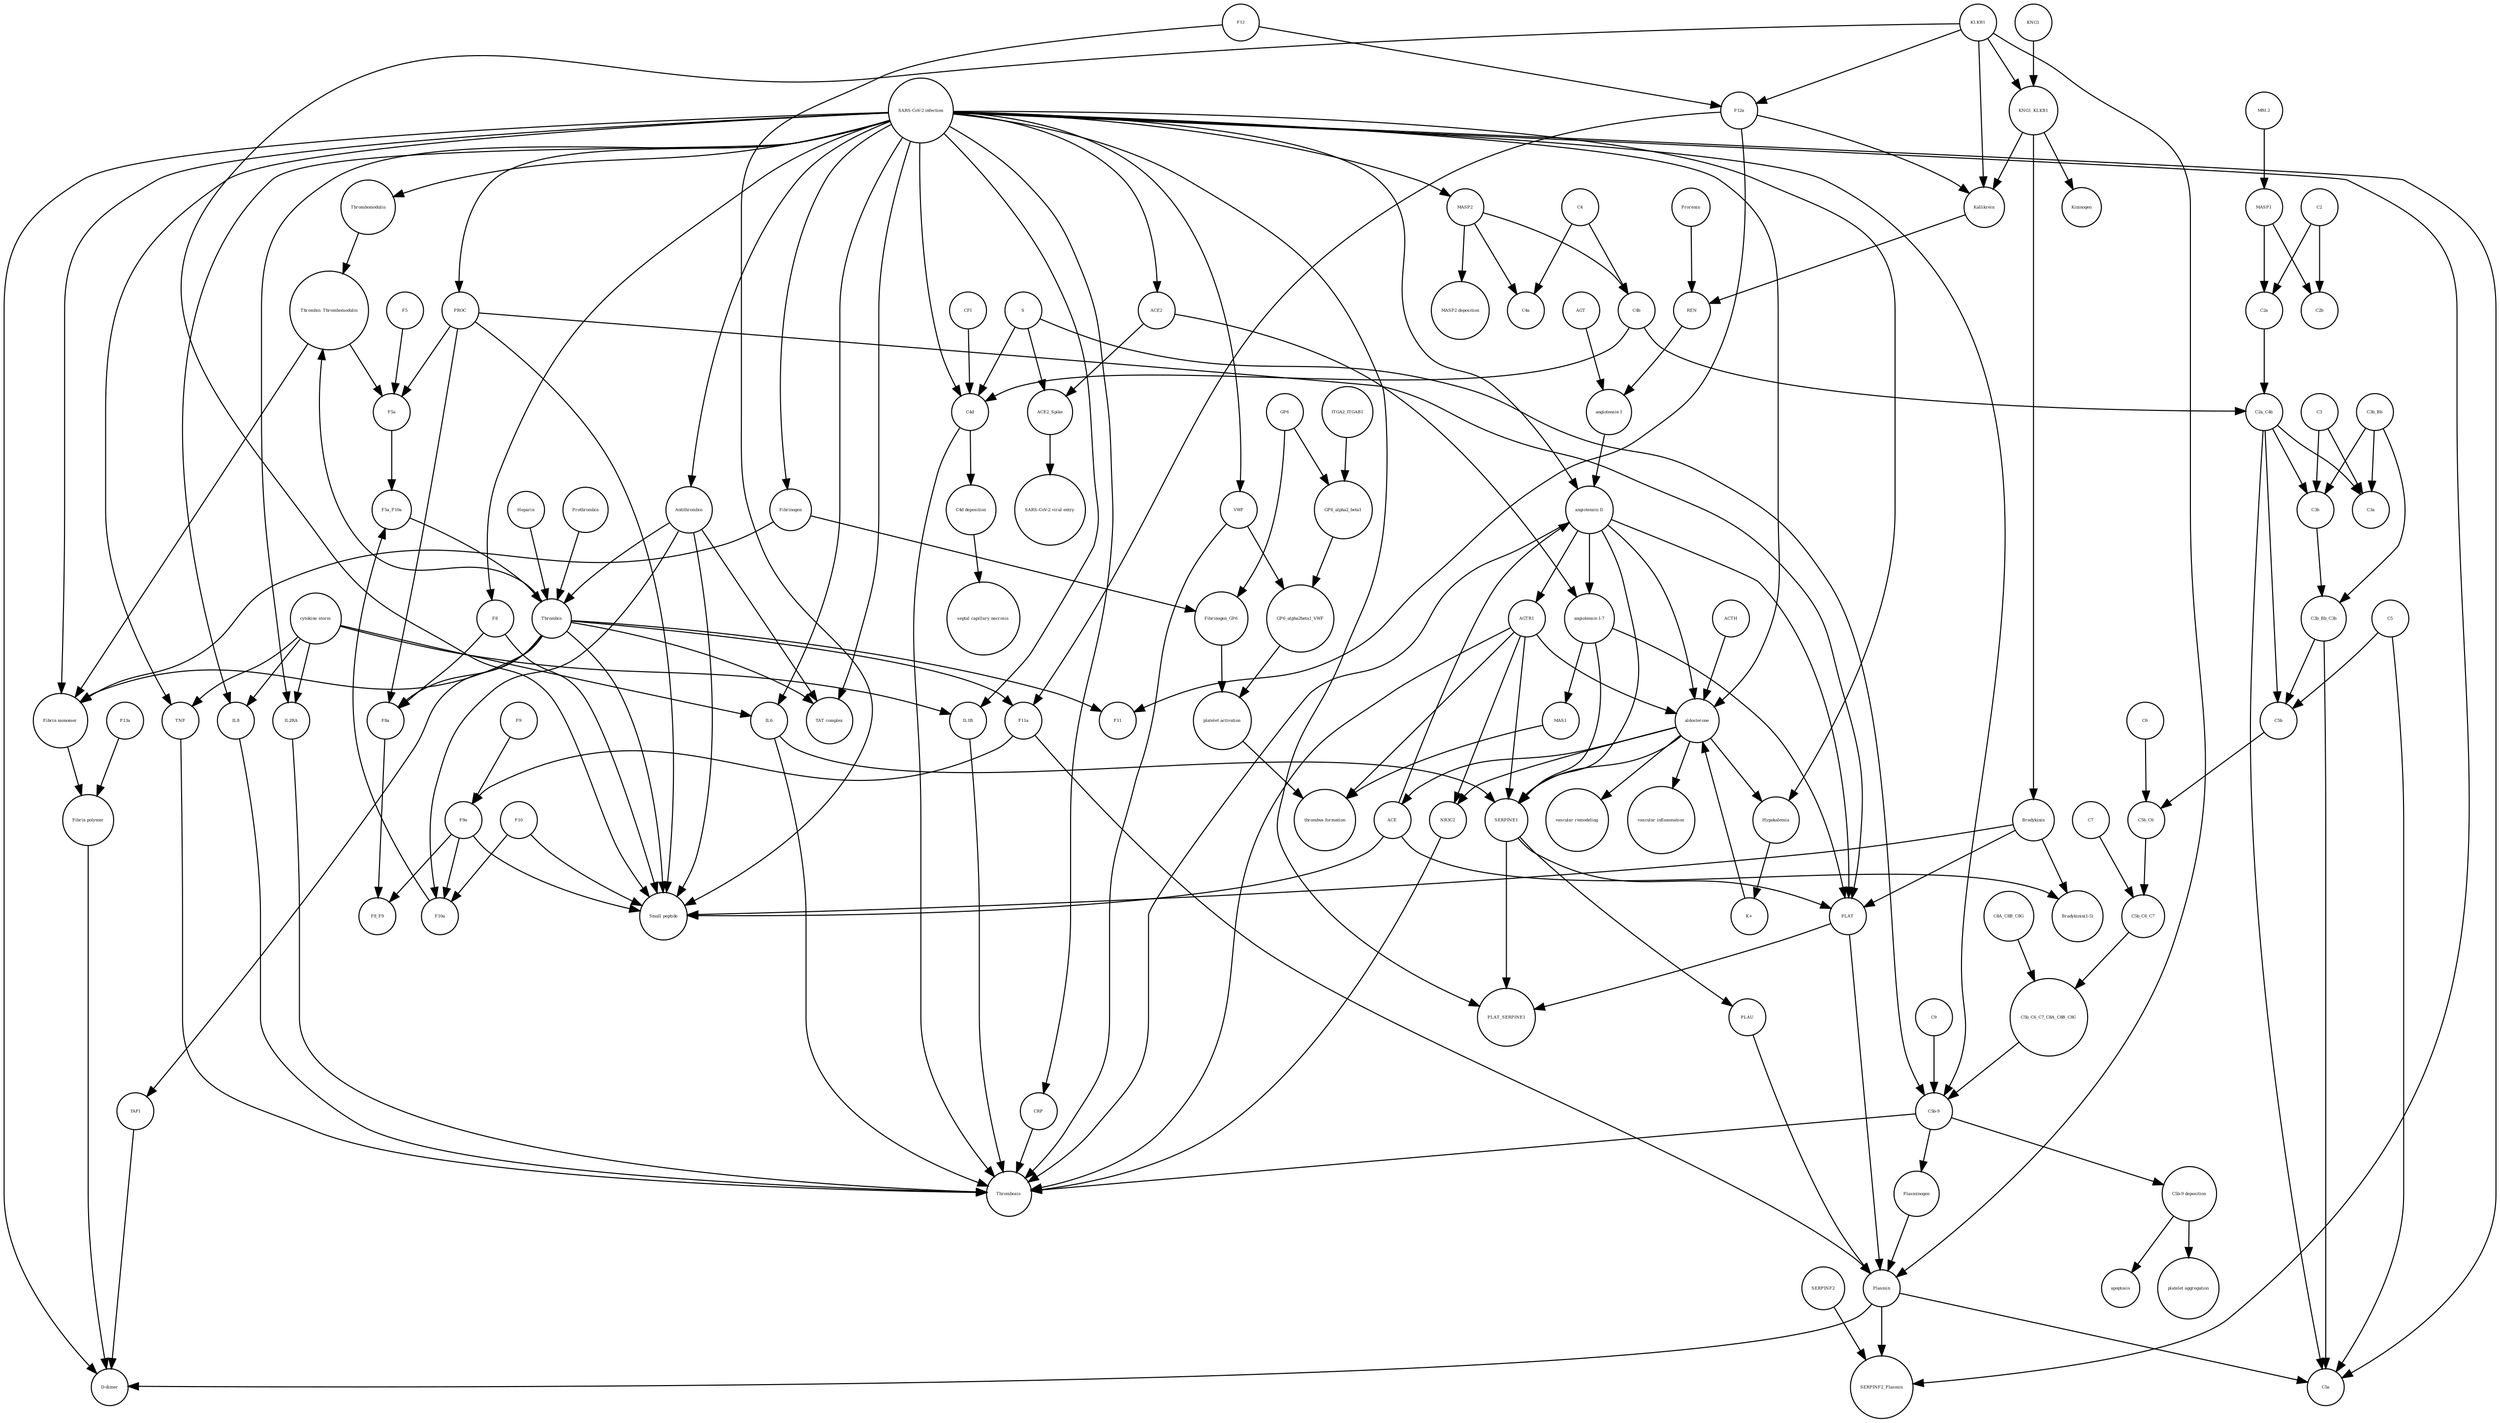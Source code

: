 strict digraph  {
IL1B [annotation="urn_miriam_hgnc_5992|urn_miriam_taxonomy_9606", bipartite=0, cls=macromolecule, fontsize=4, label=IL1B, shape=circle];
Thrombosis [annotation="urn_miriam_mesh_D013923|urn_miriam_mesh_D055806|urn_miriam_taxonomy_9606", bipartite=0, cls=phenotype, fontsize=4, label=Thrombosis, shape=circle];
IL6 [annotation="urn_miriam_hgnc_6018|urn_miriam_taxonomy_9606", bipartite=0, cls=macromolecule, fontsize=4, label=IL6, shape=circle];
TNF [annotation="urn_miriam_hgnc_11892|urn_miriam_taxonomy_9606", bipartite=0, cls=macromolecule, fontsize=4, label=TNF, shape=circle];
IL8 [annotation="urn_miriam_hgnc_6025|urn_miriam_taxonomy_9606", bipartite=0, cls=macromolecule, fontsize=4, label=IL8, shape=circle];
IL2RA [annotation="urn_miriam_hgnc_6008|urn_miriam_taxonomy_9606", bipartite=0, cls=macromolecule, fontsize=4, label=IL2RA, shape=circle];
C4d [annotation="urn_miriam_hgnc.symbol_C4b|urn_miriam_mesh_C032261|urn_miriam_taxonomy_9606", bipartite=0, cls=macromolecule, fontsize=4, label=C4d, shape=circle];
"C4d deposition" [annotation="urn_miriam_mesh_D018366|urn_miriam_pubmed_32299776|urn_miriam_taxonomy_9606", bipartite=0, cls=phenotype, fontsize=4, label="C4d deposition", shape=circle];
"C5b-9" [annotation="urn_miriam_obo.go_GO%3A0005579|urn_miriam_mesh_D015938|urn_miriam_mesh_D050776|urn_miriam_hgnc_1339|urn_miriam_hgnc_1346|urn_miriam_hgnc_1352|urn_miriam_hgnc_1353|urn_miriam_hgnc_1354|urn_miriam_hgnc_1358|urn_miriam_taxonomy_9606", bipartite=0, cls=complex, fontsize=4, label="C5b-9", shape=circle];
"C5b-9 deposition" [annotation="urn_miriam_pubmed_32299776|urn_miriam_mesh_D018366|urn_miriam_taxonomy_9606", bipartite=0, cls=phenotype, fontsize=4, label="C5b-9 deposition", shape=circle];
CRP [annotation="urn_miriam_hgnc_2367|urn_miriam_taxonomy_9606", bipartite=0, cls=macromolecule, fontsize=4, label=CRP, shape=circle];
VWF [annotation="urn_miriam_hgnc_12726|urn_miriam_taxonomy_9606", bipartite=0, cls=macromolecule, fontsize=4, label=VWF, shape=circle];
MASP2 [annotation="urn_miriam_hgnc_6902|urn_miriam_taxonomy_9606", bipartite=0, cls=macromolecule, fontsize=4, label=MASP2, shape=circle];
"MASP2 deposition" [annotation="urn_miriam_pubmed_32299776|urn_miriam_taxonomy_9606", bipartite=0, cls=phenotype, fontsize=4, label="MASP2 deposition", shape=circle];
GP6_alpha2beta1_VWF [annotation="urn_miriam_pubmed_25051961|urn_miriam_taxonomy_10090|urn_miriam_hgnc_14338|urn_miriam_hgnc_6137|urn_miriam_hgnc_6153|urn_miriam_hgnc_12726", bipartite=0, cls=complex, fontsize=4, label=GP6_alpha2beta1_VWF, shape=circle];
"platelet activation" [annotation="urn_miriam_obo.go_GO%3A0030168|urn_miriam_taxonomy_9606", bipartite=0, cls=phenotype, fontsize=4, label="platelet activation", shape=circle];
"thrombus formation" [annotation="urn_miriam_mesh_D013917|urn_miriam_taxonomy_9606", bipartite=0, cls=phenotype, fontsize=4, label="thrombus formation", shape=circle];
Fibrinogen_GP6 [annotation="urn_miriam_pubmed_19296670|urn_miriam_obo.go_GO%3A0005577|urn_miriam_hgnc_HGNC%3A14388|urn_miriam_taxonomy_9606", bipartite=0, cls=complex, fontsize=4, label=Fibrinogen_GP6, shape=circle];
"platelet aggregation" [annotation="urn_miriam_obo.go_GO%3A0030168|urn_miriam_taxonomy_9606", bipartite=0, cls=phenotype, fontsize=4, label="platelet aggregation", shape=circle];
apoptosis [annotation="urn_miriam_obo.go_GO%3A0006915|urn_miriam_taxonomy_9606", bipartite=0, cls=phenotype, fontsize=4, label=apoptosis, shape=circle];
"septal capillary necrosis" [annotation="urn_miriam_mesh_D007681|urn_miriam_taxonomy_9606", bipartite=0, cls=phenotype, fontsize=4, label="septal capillary necrosis", shape=circle];
MAS1 [annotation="", bipartite=0, cls=macromolecule, fontsize=4, label=MAS1, shape=circle];
AGTR1 [annotation=urn_miriam_hgnc_336, bipartite=0, cls=macromolecule, fontsize=4, label=AGTR1, shape=circle];
"angiotensin II" [annotation="urn_miriam_obo.chebi_CHEBI%3A2718|urn_miriam_taxonomy_9606", bipartite=0, cls="simple chemical", fontsize=4, label="angiotensin II", shape=circle];
ACE2_Spike [annotation="urn_miriam_pdb_6CS2|urn_miriam_hgnc_13557|urn_miriam_uniprot_P0DTC2|urn_miriam_taxonomy_9606|urn_miriam_taxonomy_2697049", bipartite=0, cls=complex, fontsize=4, label=ACE2_Spike, shape=circle];
"SARS-CoV-2 viral entry" [annotation="urn_miriam_taxonomy_2697049|urn_miriam_mesh_D012327", bipartite=0, cls=phenotype, fontsize=4, label="SARS-CoV-2 viral entry", shape=circle];
NR3C2 [annotation="", bipartite=0, cls=macromolecule, fontsize=4, label=NR3C2, shape=circle];
aldosterone [annotation="urn_miriam_obo.chebi_CHEBI%3A27584", bipartite=0, cls="simple chemical", fontsize=4, label=aldosterone, shape=circle];
"vascular remodeling" [annotation="urn_miriam_obo.go_GO%3A0001974", bipartite=0, cls=phenotype, fontsize=4, label="vascular remodeling", shape=circle];
"vascular inflammation" [annotation="", bipartite=0, cls=phenotype, fontsize=4, label="vascular inflammation", shape=circle];
"SARS-CoV-2 infection" [annotation="urn_miriam_taxonomy_2697049|urn_miriam_mesh_D012327", bipartite=0, cls=phenotype, fontsize=4, label="SARS-CoV-2 infection", shape=circle];
Hypokalemia [annotation="urn_miriam_mesh_D007008|urn_miriam_taxonomy_9606", bipartite=0, cls=phenotype, fontsize=4, label=Hypokalemia, shape=circle];
"K+" [annotation="urn_miriam_obo.chebi_CHEBI%3A29103", bipartite=0, cls="simple chemical", fontsize=4, label="K+", shape=circle];
GP6 [annotation="urn_miriam_hgnc_HGNC%3A14388|urn_miriam_taxonomy_9606", bipartite=0, cls=macromolecule, fontsize=4, label=GP6, shape=circle];
C5a [annotation="urn_miriam_hgnc.symbol_C5|urn_miriam_mesh_D015936|urn_miriam_taxonomy_9606", bipartite=0, cls=macromolecule, fontsize=4, label=C5a, shape=circle];
C5b_C6_C7_C8A_C8B_C8G [annotation="urn_miriam_pubmed_28630159|urn_miriam_mesh_C042295|urn_miriam_mesh_D050776|urn_miriam_hgnc_1339|urn_miriam_hgnc_1352|urn_miriam_hgnc_1353|urn_miriam_hgnc_1354|urn_miriam_taxonomy_9606", bipartite=0, cls=complex, fontsize=4, label=C5b_C6_C7_C8A_C8B_C8G, shape=circle];
SERPINF2 [annotation="urn_miriam_hgnc_9075|urn_miriam_taxonomy_9606", bipartite=0, cls=macromolecule, fontsize=4, label=SERPINF2, shape=circle];
Kallikrein [annotation="urn_miriam_hgnc.symbol_KLKB1|urn_miriam_mesh_D020842|urn_miriam_brenda_3.4.21.34|urn_miriam_taxonomy_9606", bipartite=0, cls=macromolecule, fontsize=4, label=Kallikrein, shape=circle];
C4b [annotation="urn_miriam_hgnc_1324|urn_miriam_taxonomy_9606", bipartite=0, cls=macromolecule, fontsize=4, label=C4b, shape=circle];
CFI [annotation="urn_miriam_hgnc_2771|urn_miriam_taxonomy_9606", bipartite=0, cls=macromolecule, fontsize=4, label=CFI, shape=circle];
PLAT [annotation="urn_miriam_hgnc_9051|urn_miriam_taxonomy_9606", bipartite=0, cls=macromolecule, fontsize=4, label=PLAT, shape=circle];
ITGA2_ITGAB1 [annotation="urn_miriam_intact_EBI-16428357|urn_miriam_hgnc_6137|urn_miriam_hgnc_6153|urn_miriam_taxonomy_9606", bipartite=0, cls=complex, fontsize=4, label=ITGA2_ITGAB1, shape=circle];
"cytokine storm" [annotation="urn_miriam_pubmed_2504360|urn_miriam_taxonomy_9606", bipartite=0, cls=phenotype, fontsize=4, label="cytokine storm", shape=circle];
F9a [annotation="urn_miriam_hgnc.symbol_F9|urn_miriam_mesh_D015949|urn_miriam_taxonomy_9606", bipartite=0, cls=macromolecule, fontsize=4, label=F9a, shape=circle];
F12a [annotation="urn_miriam_hgnc.symbol_F12|urn_miriam_mesh_D015956|urn_miriam_brenda_3.4.21.38|urn_miriam_taxonomy_9606", bipartite=0, cls=macromolecule, fontsize=4, label=F12a, shape=circle];
F10 [annotation="urn_miriam_hgnc_3528|urn_miriam_taxonomy_9606", bipartite=0, cls=macromolecule, fontsize=4, label=F10, shape=circle];
Heparin [annotation="urn_miriam_pubmed_708377|urn_miriam_obo.chebi_CHEBI%3A28304|urn_miriam_taxonomy_9606", bipartite=0, cls="simple chemical", fontsize=4, label=Heparin, shape=circle];
C9 [annotation="urn_miriam_hgnc_1358|urn_miriam_taxonomy_9606", bipartite=0, cls=macromolecule, fontsize=4, label=C9, shape=circle];
C3b_Bb [annotation="urn_miriam_pubmed_12440962|urn_miriam_brenda_3.4.21.47|urn_miriam_mesh_D051561|urn_miriam_mesh_D003179|urn_miriam_hgnc_1037|urn_miriam_taxonomy_9606", bipartite=0, cls=complex, fontsize=4, label=C3b_Bb, shape=circle];
F12 [annotation="urn_miriam_hgnc_3530|urn_miriam_taxonomy_9606", bipartite=0, cls=macromolecule, fontsize=4, label=F12, shape=circle];
C8A_C8B_C8G [annotation="urn_miriam_mesh_D003185|urn_miriam_hgnc_1353|urn_miriam_hgnc_1352|urn_miriam_hgnc_1354|urn_miriam_taxonomy_9606", bipartite=0, cls=complex, fontsize=4, label=C8A_C8B_C8G, shape=circle];
F8 [annotation="urn_miriam_hgnc_3546|urn_miriam_taxonomy_9606", bipartite=0, cls=macromolecule, fontsize=4, label=F8, shape=circle];
ACE2 [annotation="urn_miriam_hgnc_13557|urn_miriam_taxonomy_9606", bipartite=0, cls=macromolecule, fontsize=4, label=ACE2, shape=circle];
F5a_F10a [annotation="urn_miriam_pubmed_2303476|urn_miriam_mesh_C022475|urn_miriam_mesh_D15943|urn_miriam_mesh_D015951|urn_miriam_taxonomy_9606", bipartite=0, cls=complex, fontsize=4, label=F5a_F10a, shape=circle];
F11a [annotation="urn_miriam_hgnc.symbol_F11|urn_miriam_mesh_D015945|urn_miriam_brenda_3.4.21.27|urn_miriam_taxonomy_9606", bipartite=0, cls=macromolecule, fontsize=4, label=F11a, shape=circle];
TAFI [annotation="urn_miriam_hgnc_1546|urn_miriam_taxonomy_9606", bipartite=0, cls=macromolecule, fontsize=4, label=TAFI, shape=circle];
C5 [annotation="urn_miriam_hgnc_1331|urn_miriam_taxonomy_9606", bipartite=0, cls=macromolecule, fontsize=4, label=C5, shape=circle];
GP6_alpha2_beta1 [annotation="urn_miriam_pubmed_25051961|urn_miriam_taxonomy_10090|urn_miriam_hgnc_14338|urn_miriam_hgnc_6137|urn_miriam_hgnc_6153", bipartite=0, cls=complex, fontsize=4, label=GP6_alpha2_beta1, shape=circle];
Thrombomodulin [annotation="urn_miriam_hgnc_11784|urn_miriam_taxonomy_9606", bipartite=0, cls=macromolecule, fontsize=4, label=Thrombomodulin, shape=circle];
SERPINF2_Plasmin [annotation="urn_miriam_pubmed_2437112|urn_miriam_biogrid_314240|urn_miriam_hgnc_9075|urn_miriam_mesh_D005341|urn_miriam_taxonomy_9606", bipartite=0, cls=complex, fontsize=4, label=SERPINF2_Plasmin, shape=circle];
C5b_C6 [annotation="urn_miriam_mesh_C050974|urn_miriam_mesh_D050776|urn_miriam_hgnc_1339|urn_miriam_taxonomy_9606", bipartite=0, cls=complex, fontsize=4, label=C5b_C6, shape=circle];
C3a [annotation="urn_miriam_hgnc.symbol_C3|urn_miriam_mesh_D015926|urn_miriam_taxonomy_9606", bipartite=0, cls=macromolecule, fontsize=4, label=C3a, shape=circle];
C4 [annotation="urn_miriam_mesh_D00318|urn_miriam_taxonomy_9606", bipartite=0, cls=macromolecule, fontsize=4, label=C4, shape=circle];
Fibrinogen [annotation="urn_miriam_pubmed_19296670|urn_miriam_obo.go_GO%3A0005577|urn_miriam_hgnc_3661|urn_miriam_hgnc_3662|urn_miriam_hgnc_3694|urn_miriam_taxonomy_9606", bipartite=0, cls=complex, fontsize=4, label=Fibrinogen, shape=circle];
"D-dimer" [annotation="urn_miriam_pubmed_19008457|urn_miriam_mesh_C036309|urn_miriam_taxonomy_9606", bipartite=0, cls=macromolecule, fontsize=4, label="D-dimer", shape=circle];
KNG1 [annotation="urn_miriam_hgnc.symbol_6383|urn_miriam_taxonomy_9606", bipartite=0, cls=macromolecule, fontsize=4, label=KNG1, shape=circle];
C2a_C4b [annotation="urn_miriam_mesh_D051574|urn_miriam_brenda_3.4.21.43|urn_miriam_mesh_D050678|urn_miriam_hgnc_1324|urn_miriam_taxonomy_9606", bipartite=0, cls=complex, fontsize=4, label=C2a_C4b, shape=circle];
REN [annotation="urn_miriam_hgnc.symbol_REN|urn_miriam_taxonomy_9606", bipartite=0, cls=macromolecule, fontsize=4, label=REN, shape=circle];
"Fibrin polymer" [annotation="urn_miriam_mesh_C465961|urn_miriam_taxonomy_9606", bipartite=0, cls=macromolecule, fontsize=4, label="Fibrin polymer", shape=circle];
F13a [annotation="urn_miriam_hgnc.symbol_F13|urn_miriam_mesh_D026122|urn_miriam_brenda_2.3.2.13|urn_miriam_taxonomy_9606", bipartite=0, cls=macromolecule, fontsize=4, label=F13a, shape=circle];
Kininogen [annotation="urn_miriam_hgnc.symbol_KNG1|urn_miriam_mesh_D019679|urn_miriam_taxonomy_9606", bipartite=0, cls=macromolecule, fontsize=4, label=Kininogen, shape=circle];
F9 [annotation="urn_miriam_hgnc_35531|urn_miriam_taxonomy_9606", bipartite=0, cls=macromolecule, fontsize=4, label=F9, shape=circle];
AGT [annotation="urn_miriam_hgnc_333|urn_miriam_taxonomy_9606", bipartite=0, cls=macromolecule, fontsize=4, label=AGT, shape=circle];
SERPINE1 [annotation="", bipartite=0, cls=macromolecule, fontsize=4, label=SERPINE1, shape=circle];
MASP1 [annotation="urn_miriam_hgnc_6901|urn_miriam_taxonomy_9606", bipartite=0, cls=macromolecule, fontsize=4, label=MASP1, shape=circle];
C4a [annotation="urn_miriam_hgnc_1323|urn_miriam_taxonomy_9606", bipartite=0, cls=macromolecule, fontsize=4, label=C4a, shape=circle];
"Bradykinin(1-5)" [annotation="urn_miriam_mesh_C079000|urn_miriam_taxonomy_9606", bipartite=0, cls=macromolecule, fontsize=4, label="Bradykinin(1-5)", shape=circle];
KLKB1 [annotation="urn_miriam_hgnc_6371|urn_miriam_taxonomy_9606", bipartite=0, cls=macromolecule, fontsize=4, label=KLKB1, shape=circle];
Plasmin [annotation="urn_miriam_hgnc.symbol_PLG|urn_miriam_mesh_D005341|urn_miriam_brenda_3.4.21.7|urn_miriam_taxonomy_9606", bipartite=0, cls=macromolecule, fontsize=4, label=Plasmin, shape=circle];
"angiotensin I" [annotation="urn_miriam_obo.chebi_CHEBI%3A2718|urn_miriam_taxonomy_9606", bipartite=0, cls="simple chemical", fontsize=4, label="angiotensin I", shape=circle];
KNG1_KLKB1 [annotation="urn_miriam_pubmed_17598838|urn_miriam_intact_EBI-10087151|urn_miriam_hgnc_6371|urn_miriam_hgnc_6383|urn_miriam_taxonomy_9606", bipartite=0, cls=complex, fontsize=4, label=KNG1_KLKB1, shape=circle];
C2b [annotation="urn_miriam_hgnc.symbol_C2|urn_miriam_mesh_D050679|urn_miriam_taxonomy_9606", bipartite=0, cls=macromolecule, fontsize=4, label=C2b, shape=circle];
C5b [annotation="urn_miriam_hgnc.symbol_C5|urn_miriam_mesh_D050776|urn_miriam_taxonomy_9606", bipartite=0, cls=macromolecule, fontsize=4, label=C5b, shape=circle];
C2a [annotation="urn_miriam_hgnc.symbol_C2|urn_miriam_mesh_D050678|urn_miriam_taxonomy_9606", bipartite=0, cls=macromolecule, fontsize=4, label=C2a, shape=circle];
C3b [annotation="urn_miriam_hgnc.symbol_C3|urn_miriam_mesh_D003179|urn_miriam_taxonomy_9606", bipartite=0, cls=macromolecule, fontsize=4, label=C3b, shape=circle];
ACE [annotation="urn_miriam_hgnc_2707|urn_miriam_taxonomy_9606", bipartite=0, cls=macromolecule, fontsize=4, label=ACE, shape=circle];
F8_F9 [annotation="urn_miriam_pubmed_22471307|urn_miriam_hgnc_3546|urn_miriam_hgnc_35531|urn_miriam_intact_EBI-11621595|urn_miriam_taxonomy_9606", bipartite=0, cls=complex, fontsize=4, label=F8_F9, shape=circle];
Plasminogen [annotation="urn_miriam_hgnc_9071|urn_miriam_taxonomy_9606", bipartite=0, cls=macromolecule, fontsize=4, label=Plasminogen, shape=circle];
PROC [annotation="urn_miriam_hgnc_9451|urn_miriam_taxonomy_9606", bipartite=0, cls=macromolecule, fontsize=4, label=PROC, shape=circle];
Prothrombin [annotation="urn_miriam_hgnc_3535|urn_miriam_taxonomy_9606", bipartite=0, cls=macromolecule, fontsize=4, label=Prothrombin, shape=circle];
F10a [annotation="urn_miriam_hgnc.symbol_F10|urn_miriam_mesh_D015951|urn_miriam_brenda_3.4.21.6|urn_miriam_taxonomy_9606", bipartite=0, cls=macromolecule, fontsize=4, label=F10a, shape=circle];
F11 [annotation="urn_miriam_hgnc_3529|urn_miriam_taxonomy_9606", bipartite=0, cls=macromolecule, fontsize=4, label=F11, shape=circle];
PLAT_SERPINE1 [annotation="urn_miriam_pubmed_22449964|urn_miriam_intact_EBI-7800882|urn_miriam_hgnc_9051|urn_miriam_hgnc_8593|urn_miriam_taxonomy_9606", bipartite=0, cls=complex, fontsize=4, label=PLAT_SERPINE1, shape=circle];
ACTH [annotation=urn_miriam_hgnc_9201, bipartite=0, cls="simple chemical", fontsize=4, label=ACTH, shape=circle];
Thrombin_Thrombomodulin [annotation="urn_miriam_pubmed_6282863|urn_miriam_taxonomy_9986|urn_miriam_biogrid_283352|urn_miriam_mesh_D013917|urn_miriam_hgnc_11784", bipartite=0, cls=complex, fontsize=4, label=Thrombin_Thrombomodulin, shape=circle];
S [annotation="urn_miriam_uniprot_P0DTC2|urn_miriam_uniprot_P59594|urn_miriam_taxonomy_2697049", bipartite=0, cls=macromolecule, fontsize=4, label=S, shape=circle];
C3b_Bb_C3b [annotation="urn_miriam_pubmed_12440962|urn_miriam_brenda_34.4.21.47|urn_miriam_mesh_D051566|urn_miriam_mesh_D003179|urn_miriam_hgnc_1037|urn_miriam_taxonomy_9606", bipartite=0, cls=complex, fontsize=4, label=C3b_Bb_C3b, shape=circle];
F8a [annotation="urn_miriam_hgnc.symbol_F8|urn_miriam_mesh_D015944|urn_miriam_taxonomy_9606", bipartite=0, cls=macromolecule, fontsize=4, label=F8a, shape=circle];
PLAU [annotation="urn_miriam_hgnc_9052|urn_miriam_taxonomy_9606", bipartite=0, cls=macromolecule, fontsize=4, label=PLAU, shape=circle];
F5a [annotation="urn_miriam_hgnc.symbol_F5|urn_miriam_mesh_D015943|urn_miriam_taxonomy_9606", bipartite=0, cls=macromolecule, fontsize=4, label=F5a, shape=circle];
MBL2 [annotation="urn_miriam_hgnc_6902|urn_miriam_taxonomy_9606", bipartite=0, cls=macromolecule, fontsize=4, label=MBL2, shape=circle];
Antithrombin [annotation="urn_miriam_hgnc_775|urn_miriam_taxonomy_9606", bipartite=0, cls=macromolecule, fontsize=4, label=Antithrombin, shape=circle];
"TAT complex" [annotation="urn_miriam_pubmed_22930518|urn_miriam_mesh_C046193|urn_miriam_mesh_D013917|urn_miriam_hgnc_775|urn_miriam_taxonomy_9606", bipartite=0, cls=complex, fontsize=4, label="TAT complex", shape=circle];
"angiotensin I-7" [annotation="urn_miriam_obo.chebi_CHEBI%3A55438|urn_miriam_taxonomy_9606", bipartite=0, cls="simple chemical", fontsize=4, label="angiotensin I-7", shape=circle];
F5 [annotation="urn_miriam_hgnc_3541|urn_miriam_taxonomy_9606", bipartite=0, cls=macromolecule, fontsize=4, label=F5, shape=circle];
C7 [annotation="urn_miriam_hgnc_HGNC%3A1346|urn_miriam_taxonomy_9606", bipartite=0, cls=macromolecule, fontsize=4, label=C7, shape=circle];
C6 [annotation="urn_miriam_hgnc_1339|urn_miriam_taxonomy_9606", bipartite=0, cls=macromolecule, fontsize=4, label=C6, shape=circle];
"Small peptide" [annotation=urn_miriam_mesh_D010446, bipartite=0, cls=macromolecule, fontsize=4, label="Small peptide", shape=circle];
"Fibrin monomer" [annotation="urn_miriam_mesh_C011468|urn_miriam_taxonomy_9606", bipartite=0, cls=macromolecule, fontsize=4, label="Fibrin monomer", shape=circle];
Thrombin [annotation="urn_miriam_hgnc_3535|urn_miriam_taxonomy_9606", bipartite=0, cls=macromolecule, fontsize=4, label=Thrombin, shape=circle];
C5b_C6_C7 [annotation="urn_miriam_pubmed_28630159|urn_miriam_mesh_C037453|urn_miriam_mesh_D050776|urn_miriam_hgnc_1339|urn_miriam_hgnc_1346|urn_miriam_taxonomy_9606", bipartite=0, cls=complex, fontsize=4, label=C5b_C6_C7, shape=circle];
Bradykinin [annotation="urn_miriam_obo.chebi_CHEBI%3A3165|urn_miriam_taxonomy_9606", bipartite=0, cls=macromolecule, fontsize=4, label=Bradykinin, shape=circle];
C2 [annotation="urn_miriam_hgnc_1248|urn_miriam_taxonomy_9606", bipartite=0, cls=macromolecule, fontsize=4, label=C2, shape=circle];
Prorenin [annotation="urn_miriam_hgnc_9958|urn_miriam_taxonomy_9606", bipartite=0, cls=macromolecule, fontsize=4, label=Prorenin, shape=circle];
C3 [annotation="urn_miriam_hgnc_1318|urn_miriam_taxonomy_9606", bipartite=0, cls=macromolecule, fontsize=4, label=C3, shape=circle];
IL1B -> Thrombosis  [annotation="", interaction_type="necessary stimulation"];
IL6 -> Thrombosis  [annotation="", interaction_type="necessary stimulation"];
IL6 -> SERPINE1  [annotation="urn_miriam_pubmed_2091055|urn_miriam_taxonomy_9606|urn_miriam_pubmed_8034668|urn_miriam_pubmed_20591974|urn_miriam_pubmed_11983698", interaction_type=catalysis];
TNF -> Thrombosis  [annotation="", interaction_type="necessary stimulation"];
IL8 -> Thrombosis  [annotation="", interaction_type="necessary stimulation"];
IL2RA -> Thrombosis  [annotation="", interaction_type="necessary stimulation"];
C4d -> "C4d deposition"  [annotation="", interaction_type="necessary stimulation"];
C4d -> Thrombosis  [annotation="", interaction_type="necessary stimulation"];
"C4d deposition" -> "septal capillary necrosis"  [annotation="", interaction_type="necessary stimulation"];
"C5b-9" -> "C5b-9 deposition"  [annotation="", interaction_type="necessary stimulation"];
"C5b-9" -> Thrombosis  [annotation="", interaction_type="necessary stimulation"];
"C5b-9" -> Plasminogen  [annotation="urn_miriam_pubmed_9012652|urn_miriam_taxonomy_9606", interaction_type=stimulation];
"C5b-9 deposition" -> "platelet aggregation"  [annotation="", interaction_type="necessary stimulation"];
"C5b-9 deposition" -> apoptosis  [annotation="", interaction_type="necessary stimulation"];
CRP -> Thrombosis  [annotation="", interaction_type="necessary stimulation"];
VWF -> Thrombosis  [annotation="", interaction_type="necessary stimulation"];
VWF -> GP6_alpha2beta1_VWF  [annotation="", interaction_type=production];
MASP2 -> "MASP2 deposition"  [annotation="", interaction_type="necessary stimulation"];
MASP2 -> C4a  [annotation="urn_miriam_pubmed_21664989|urn_miriam_taxonomy_9606", interaction_type=catalysis];
MASP2 -> C4b  [annotation="urn_miriam_pubmed_21664989|urn_miriam_taxonomy_9606", interaction_type=catalysis];
GP6_alpha2beta1_VWF -> "platelet activation"  [annotation="", interaction_type="necessary stimulation"];
"platelet activation" -> "thrombus formation"  [annotation="", interaction_type="necessary stimulation"];
Fibrinogen_GP6 -> "platelet activation"  [annotation="", interaction_type="necessary stimulation"];
MAS1 -> "thrombus formation"  [annotation="", interaction_type=inhibition];
AGTR1 -> "thrombus formation"  [annotation="", interaction_type="necessary stimulation"];
AGTR1 -> Thrombosis  [annotation="", interaction_type="necessary stimulation"];
AGTR1 -> NR3C2  [annotation="urn_miriam_pubmed_21349712|urn_miriam_taxonomy_10116|urn_miriam_pubmed_7045029|urn_miriam_taxonomy_10090", interaction_type=catalysis];
AGTR1 -> aldosterone  [annotation="urn_miriam_pubmed_8404594|urn_miriam_taxonomy_9606|urn_miriam_pubmed_173529|urn_miriam_taxonomy_9615|urn_miriam_pubmed_32565254", interaction_type=catalysis];
AGTR1 -> SERPINE1  [annotation="urn_miriam_pubmed_2091055|urn_miriam_taxonomy_9606|urn_miriam_pubmed_8034668|urn_miriam_pubmed_20591974|urn_miriam_pubmed_11983698", interaction_type=catalysis];
"angiotensin II" -> Thrombosis  [annotation="", interaction_type="necessary stimulation"];
"angiotensin II" -> "angiotensin I-7"  [annotation="", interaction_type=production];
"angiotensin II" -> AGTR1  [annotation=urn_miriam_pubmed_11983698, interaction_type=stimulation];
"angiotensin II" -> aldosterone  [annotation="urn_miriam_pubmed_8404594|urn_miriam_taxonomy_9606|urn_miriam_pubmed_173529|urn_miriam_taxonomy_9615|urn_miriam_pubmed_32565254", interaction_type=catalysis];
"angiotensin II" -> SERPINE1  [annotation="urn_miriam_pubmed_2091055|urn_miriam_taxonomy_9606|urn_miriam_pubmed_8034668|urn_miriam_pubmed_20591974|urn_miriam_pubmed_11983698", interaction_type=catalysis];
"angiotensin II" -> PLAT  [annotation="urn_miriam_pubmed_10373228|urn_miriam_pubmed_3124286|urn_miriam_taxonomy_9606|urn_miriam_pubmed_12091055|urn_miriam_pubmed_3096399", interaction_type=catalysis];
ACE2_Spike -> "SARS-CoV-2 viral entry"  [annotation="", interaction_type="necessary stimulation"];
NR3C2 -> Thrombosis  [annotation="", interaction_type="necessary stimulation"];
aldosterone -> "vascular remodeling"  [annotation="", interaction_type="necessary stimulation"];
aldosterone -> "vascular inflammation"  [annotation="", interaction_type="necessary stimulation"];
aldosterone -> Hypokalemia  [annotation="", interaction_type=modulation];
aldosterone -> NR3C2  [annotation="urn_miriam_pubmed_21349712|urn_miriam_taxonomy_10116|urn_miriam_pubmed_7045029|urn_miriam_taxonomy_10090", interaction_type=stimulation];
aldosterone -> SERPINE1  [annotation="urn_miriam_pubmed_2091055|urn_miriam_taxonomy_9606|urn_miriam_pubmed_8034668|urn_miriam_pubmed_20591974|urn_miriam_pubmed_11983698", interaction_type=catalysis];
aldosterone -> ACE  [annotation="urn_miriam_pubmed_5932931|urn_miriam_taxonomy_10116", interaction_type=catalysis];
"SARS-CoV-2 infection" -> Hypokalemia  [annotation="", interaction_type="necessary stimulation"];
"SARS-CoV-2 infection" -> MASP2  [annotation="urn_miriam_pubmed_11290788|urn_miriam_pubmed_32299776|urn_miriam_taxonomy_9606", interaction_type=stimulation];
"SARS-CoV-2 infection" -> Fibrinogen  [annotation="urn_miriam_pubmed_32172226|urn_miriam_taxonomy_9606", interaction_type="necessary stimulation"];
"SARS-CoV-2 infection" -> IL1B  [annotation="urn_miriam_pubmed_32359396|urn_miriam_taxonomy_9606", interaction_type=stimulation];
"SARS-CoV-2 infection" -> "D-dimer"  [annotation="urn_miriam_pubmed_29096812|urn_miriam_pubmed_10574983|urn_miriam_pubmed_32172226|urn_miriam_taxonomy_9606", interaction_type="necessary stimulation"];
"SARS-CoV-2 infection" -> C5a  [annotation="urn_miriam_pmc_PMC7260598|urn_miriam_taxonomy_9606", interaction_type="necessary stimulation"];
"SARS-CoV-2 infection" -> "TAT complex"  [annotation="urn_miriam_pubmed_8136018|urn_miriam_doi_10.1101%2F2020.04.25.20077842|urn_miriam_taxonomy_9606", interaction_type="necessary stimulation"];
"SARS-CoV-2 infection" -> IL8  [annotation="urn_miriam_pubmed_32286245|urn_miriam_taxonomy_9606", interaction_type=stimulation];
"SARS-CoV-2 infection" -> IL6  [annotation="urn_miriam_pubmed_32286245|urn_miriam_taxonomy_9606", interaction_type=stimulation];
"SARS-CoV-2 infection" -> CRP  [annotation="urn_miriam_pubmed_32171076|urn_miriam_taxonomy_9606", interaction_type="necessary stimulation"];
"SARS-CoV-2 infection" -> PLAT_SERPINE1  [annotation="urn_miriam_pubmed_22449964|urn_miriam_doi_10.1101%2F2020.04.25.20077842|urn_miriam_taxonomy_9606", interaction_type="necessary stimulation"];
"SARS-CoV-2 infection" -> PROC  [annotation="urn_miriam_pubmed_32302438|urn_miriam_taxonomy_9606", interaction_type="necessary stimulation"];
"SARS-CoV-2 infection" -> "Fibrin monomer"  [annotation="urn_miriam_pubmed_6282863|urn_miriam_pubmed_28228446|urn_miriam_pubmed_2117226|urn_miriam_taxonomy_9606", interaction_type="necessary stimulation"];
"SARS-CoV-2 infection" -> "angiotensin II"  [annotation="urn_miriam_pubmed_32048163|urn_miriam_taxonomy_9606", interaction_type=catalysis];
"SARS-CoV-2 infection" -> aldosterone  [annotation="urn_miriam_pubmed_8404594|urn_miriam_taxonomy_9606|urn_miriam_pubmed_173529|urn_miriam_taxonomy_9615|urn_miriam_pubmed_32565254", interaction_type="necessary stimulation"];
"SARS-CoV-2 infection" -> SERPINF2_Plasmin  [annotation="urn_miriam_pubmed_2437112|urn_miriam_doi_10.1101%2F2020.04.25.20077842|urn_miriam_taxonomy_9606", interaction_type=stimulation];
"SARS-CoV-2 infection" -> Thrombomodulin  [annotation="urn_miriam_doi_10.1101%2F2020.04.25.20077842|urn_miriam_taxonomy_9606", interaction_type="necessary stimulation"];
"SARS-CoV-2 infection" -> Antithrombin  [annotation="urn_miriam_pubmed_32302438|urn_miriam_taxonomy_9606", interaction_type=inhibition];
"SARS-CoV-2 infection" -> ACE2  [annotation="urn_miriam_pubmed_16008552|urn_miriam_taxonomy_9606", interaction_type=inhibition];
"SARS-CoV-2 infection" -> "C5b-9"  [annotation="urn_miriam_pmc_PMC7260598|urn_miriam_taxonomy_9606", interaction_type="necessary stimulation"];
"SARS-CoV-2 infection" -> TNF  [annotation="urn_miriam_pubmed_32504360|urn_miriam_taxonomy_9606", interaction_type=stimulation];
"SARS-CoV-2 infection" -> IL2RA  [annotation="urn_miriam_pubmed_32286245|urn_miriam_taxonomy_9606", interaction_type=stimulation];
"SARS-CoV-2 infection" -> F8  [annotation="urn_miriam_pubmed_32367170|urn_miriam_taxonomy_9606", interaction_type="necessary stimulation"];
"SARS-CoV-2 infection" -> C4d  [annotation="urn_miriam_pubmed_32299776|urn_miriam_taxonomy_9606", interaction_type=stimulation];
"SARS-CoV-2 infection" -> VWF  [annotation="urn_miriam_pubmed_32367170|urn_miriam_taxonomy_9606", interaction_type="necessary stimulation"];
Hypokalemia -> "K+"  [annotation="urn_miriam_pubmed_32525548|urn_miriam_taxonomy_9606", interaction_type=inhibition];
"K+" -> aldosterone  [annotation="urn_miriam_pubmed_8404594|urn_miriam_taxonomy_9606|urn_miriam_pubmed_173529|urn_miriam_taxonomy_9615|urn_miriam_pubmed_32565254", interaction_type=catalysis];
GP6 -> GP6_alpha2_beta1  [annotation="", interaction_type=production];
GP6 -> Fibrinogen_GP6  [annotation="", interaction_type=production];
C5b_C6_C7_C8A_C8B_C8G -> "C5b-9"  [annotation="", interaction_type=production];
SERPINF2 -> SERPINF2_Plasmin  [annotation="", interaction_type=production];
Kallikrein -> REN  [annotation="urn_miriam_pubmed_692685|urn_miriam_taxonomy_9606", interaction_type=catalysis];
C4b -> C4d  [annotation="", interaction_type=production];
C4b -> C2a_C4b  [annotation="", interaction_type=production];
CFI -> C4d  [annotation="urn_miriam_pubmed_19362461|urn_miriam_taxonomy_9606", interaction_type=catalysis];
PLAT -> PLAT_SERPINE1  [annotation="", interaction_type=production];
PLAT -> Plasmin  [annotation="urn_miriam_pubmed_89876|urn_miriam_taxonomy_9606|urn_miriam_pubmed_3850647|urn_miriam_pubmed_2966802|urn_miriam_pubmed_6539333", interaction_type=catalysis];
ITGA2_ITGAB1 -> GP6_alpha2_beta1  [annotation="", interaction_type=production];
"cytokine storm" -> IL1B  [annotation="urn_miriam_pubmed_32359396|urn_miriam_taxonomy_9606", interaction_type=stimulation];
"cytokine storm" -> TNF  [annotation="urn_miriam_pubmed_32504360|urn_miriam_taxonomy_9606", interaction_type=stimulation];
"cytokine storm" -> IL2RA  [annotation="urn_miriam_pubmed_32286245|urn_miriam_taxonomy_9606", interaction_type=stimulation];
"cytokine storm" -> IL8  [annotation="urn_miriam_pubmed_32286245|urn_miriam_taxonomy_9606", interaction_type=stimulation];
"cytokine storm" -> IL6  [annotation="urn_miriam_pubmed_32286245|urn_miriam_taxonomy_9606", interaction_type=stimulation];
F9a -> "Small peptide"  [annotation="urn_miriam_pubmed_11551226|urn_miriam_pubmed_15853774|urn_miriam_taxonomy_9606", interaction_type=catalysis];
F9a -> F10a  [annotation="urn_miriam_pubmed_11551226|urn_miriam_pubmed_15853774|urn_miriam_taxonomy_9606", interaction_type=catalysis];
F9a -> F8_F9  [annotation="", interaction_type=production];
F12a -> Kallikrein  [annotation="urn_miriam_pubmed_21304106|urn_miriam_taxonomy_9606", interaction_type=catalysis];
F12a -> F11  [annotation="", interaction_type=production];
F12a -> F11a  [annotation="", interaction_type=production];
F10 -> "Small peptide"  [annotation="", interaction_type=production];
F10 -> F10a  [annotation="", interaction_type=production];
Heparin -> Thrombin  [annotation="urn_miriam_pubmed_579490|urn_miriam_taxonomy_9606", interaction_type=catalysis];
C9 -> "C5b-9"  [annotation="", interaction_type=production];
C3b_Bb -> C3b_Bb_C3b  [annotation="", interaction_type=production];
C3b_Bb -> C3b  [annotation="urn_miriam_pubmed_427127|urn_miriam_taxonomy_9606|urn_miriam_pubmed_17395591", interaction_type=catalysis];
C3b_Bb -> C3a  [annotation="urn_miriam_pubmed_427127|urn_miriam_taxonomy_9606|urn_miriam_pubmed_17395591", interaction_type=catalysis];
F12 -> "Small peptide"  [annotation="", interaction_type=production];
F12 -> F12a  [annotation="", interaction_type=production];
C8A_C8B_C8G -> C5b_C6_C7_C8A_C8B_C8G  [annotation="", interaction_type=production];
F8 -> F8a  [annotation="", interaction_type=production];
F8 -> "Small peptide"  [annotation="", interaction_type=production];
ACE2 -> ACE2_Spike  [annotation="", interaction_type=production];
ACE2 -> "angiotensin I-7"  [annotation="urn_miriam_pubmed_23392115|urn_miriam_taxonomy_10090", interaction_type=catalysis];
F5a_F10a -> Thrombin  [annotation="urn_miriam_pubmed_4430674|urn_miriam_pubmed_3818642|urn_miriam_taxonomy_9606", interaction_type=catalysis];
F11a -> F9a  [annotation="urn_miriam_pubmed_9100000|urn_miriam_taxonomy_9606", interaction_type=catalysis];
F11a -> Plasmin  [annotation="urn_miriam_pubmed_89876|urn_miriam_taxonomy_9606|urn_miriam_pubmed_3850647|urn_miriam_pubmed_2966802|urn_miriam_pubmed_6539333", interaction_type=catalysis];
TAFI -> "D-dimer"  [annotation="urn_miriam_pubmed_29096812|urn_miriam_pubmed_10574983|urn_miriam_pubmed_32172226|urn_miriam_taxonomy_9606", interaction_type=catalysis];
C5 -> C5a  [annotation="", interaction_type=production];
C5 -> C5b  [annotation="", interaction_type=production];
GP6_alpha2_beta1 -> GP6_alpha2beta1_VWF  [annotation="", interaction_type=production];
Thrombomodulin -> Thrombin_Thrombomodulin  [annotation="", interaction_type=production];
C5b_C6 -> C5b_C6_C7  [annotation="", interaction_type=production];
C4 -> C4a  [annotation="", interaction_type=production];
C4 -> C4b  [annotation="", interaction_type=production];
Fibrinogen -> "Fibrin monomer"  [annotation="", interaction_type=production];
Fibrinogen -> Fibrinogen_GP6  [annotation="", interaction_type=production];
KNG1 -> KNG1_KLKB1  [annotation="", interaction_type=production];
C2a_C4b -> C5a  [annotation="urn_miriam_pubmed_30083158|urn_miriam_taxonomy_9606|urn_miriam_pubmed_12878586", interaction_type=catalysis];
C2a_C4b -> C5b  [annotation="urn_miriam_pubmed_30083158|urn_miriam_taxonomy_9606|urn_miriam_pubmed_12878586", interaction_type=catalysis];
C2a_C4b -> C3b  [annotation="urn_miriam_pubmed_427127|urn_miriam_taxonomy_9606|urn_miriam_pubmed_17395591", interaction_type=catalysis];
C2a_C4b -> C3a  [annotation="urn_miriam_pubmed_427127|urn_miriam_taxonomy_9606|urn_miriam_pubmed_17395591", interaction_type=catalysis];
REN -> "angiotensin I"  [annotation="urn_miriam_pubmed_10585461|urn_miriam_pubmed_30934934|urn_miriam_pubmed_6172448|urn_miriam_taxonomy_9606", interaction_type=catalysis];
"Fibrin polymer" -> "D-dimer"  [annotation="", interaction_type=production];
F13a -> "Fibrin polymer"  [annotation="urn_miriam_pubmed_29096812|urn_miriam_pubmed_7577232|urn_miriam_taxonomy_9606", interaction_type=catalysis];
F9 -> F9a  [annotation="", interaction_type=production];
AGT -> "angiotensin I"  [annotation="", interaction_type=production];
SERPINE1 -> PLAT  [annotation="urn_miriam_pubmed_10373228|urn_miriam_pubmed_3124286|urn_miriam_taxonomy_9606|urn_miriam_pubmed_12091055|urn_miriam_pubmed_3096399", interaction_type=inhibition];
SERPINE1 -> PLAT_SERPINE1  [annotation="", interaction_type=production];
SERPINE1 -> PLAU  [annotation="urn_miriam_pubmed_21199867|urn_miriam_taxonomy_9606", interaction_type=inhibition];
MASP1 -> C2b  [annotation="urn_miriam_pubmed_10946292|urn_miriam_taxonomy_9606", interaction_type=catalysis];
MASP1 -> C2a  [annotation="urn_miriam_pubmed_10946292|urn_miriam_taxonomy_9606", interaction_type=catalysis];
KLKB1 -> KNG1_KLKB1  [annotation="", interaction_type=production];
KLKB1 -> Kallikrein  [annotation="", interaction_type=production];
KLKB1 -> "Small peptide"  [annotation="urn_miriam_pubmed_7391081|urn_miriam_taxonomy_9606|urn_miriam_pubmed_864009", interaction_type=catalysis];
KLKB1 -> F12a  [annotation="urn_miriam_pubmed_7391081|urn_miriam_taxonomy_9606|urn_miriam_pubmed_864009", interaction_type=catalysis];
KLKB1 -> Plasmin  [annotation="urn_miriam_pubmed_89876|urn_miriam_taxonomy_9606|urn_miriam_pubmed_3850647|urn_miriam_pubmed_2966802|urn_miriam_pubmed_6539333", interaction_type=catalysis];
Plasmin -> "D-dimer"  [annotation="urn_miriam_pubmed_29096812|urn_miriam_pubmed_10574983|urn_miriam_pubmed_32172226|urn_miriam_taxonomy_9606", interaction_type=catalysis];
Plasmin -> SERPINF2_Plasmin  [annotation="", interaction_type=production];
Plasmin -> C5a  [annotation="urn_miriam_pubmed_27077125|urn_miriam_taxonomy_10090", interaction_type="necessary stimulation"];
"angiotensin I" -> "angiotensin II"  [annotation="", interaction_type=production];
KNG1_KLKB1 -> Kininogen  [annotation="urn_miriam_pubmed_6768384|urn_miriam_pubmed_4627469|urn_miriam_taxonomy_9606", interaction_type=catalysis];
KNG1_KLKB1 -> Bradykinin  [annotation="urn_miriam_pubmed_6768384|urn_miriam_pubmed_4627469|urn_miriam_taxonomy_9606", interaction_type=catalysis];
KNG1_KLKB1 -> Kallikrein  [annotation="urn_miriam_pubmed_6768384|urn_miriam_pubmed_4627469|urn_miriam_taxonomy_9606", interaction_type=catalysis];
C5b -> C5b_C6  [annotation="", interaction_type=production];
C2a -> C2a_C4b  [annotation="", interaction_type=production];
C3b -> C3b_Bb_C3b  [annotation="", interaction_type=production];
ACE -> "angiotensin II"  [annotation="urn_miriam_taxonomy_9606|urn_miriam_pubmed_190881|urn_miriam_pubmed_10969042", interaction_type=catalysis];
ACE -> "Bradykinin(1-5)"  [annotation="urn_miriam_taxonomy_9606|urn_miriam_pubmed_10969042", interaction_type=catalysis];
ACE -> "Small peptide"  [annotation="urn_miriam_taxonomy_9606|urn_miriam_pubmed_10969042", interaction_type=catalysis];
Plasminogen -> Plasmin  [annotation="", interaction_type=production];
PROC -> PLAT  [annotation="urn_miriam_pubmed_10373228|urn_miriam_pubmed_3124286|urn_miriam_taxonomy_9606|urn_miriam_pubmed_12091055|urn_miriam_pubmed_3096399", interaction_type=inhibition];
PROC -> F8a  [annotation="urn_miriam_pubmed_15746105|urn_miriam_taxonomy_9606", interaction_type=inhibition];
PROC -> "Small peptide"  [annotation="urn_miriam_pubmed_15746105|urn_miriam_taxonomy_9606", interaction_type=inhibition];
PROC -> F5a  [annotation="urn_miriam_pubmed_6282863|urn_miriam_pubmed_6572921|urn_miriam_pubmed_2322551|urn_miriam_taxonomy_9606", interaction_type=inhibition];
Prothrombin -> Thrombin  [annotation="", interaction_type=production];
F10a -> F5a_F10a  [annotation="", interaction_type=production];
ACTH -> aldosterone  [annotation="urn_miriam_pubmed_8404594|urn_miriam_taxonomy_9606|urn_miriam_pubmed_173529|urn_miriam_taxonomy_9615|urn_miriam_pubmed_32565254", interaction_type=catalysis];
Thrombin_Thrombomodulin -> "Fibrin monomer"  [annotation="urn_miriam_pubmed_6282863|urn_miriam_pubmed_28228446|urn_miriam_pubmed_2117226|urn_miriam_taxonomy_9606", interaction_type=inhibition];
Thrombin_Thrombomodulin -> F5a  [annotation="urn_miriam_pubmed_6282863|urn_miriam_pubmed_6572921|urn_miriam_pubmed_2322551|urn_miriam_taxonomy_9606", interaction_type=inhibition];
S -> ACE2_Spike  [annotation="", interaction_type=production];
S -> "C5b-9"  [annotation="", interaction_type=production];
S -> C4d  [annotation="", interaction_type=production];
C3b_Bb_C3b -> C5a  [annotation="urn_miriam_pubmed_30083158|urn_miriam_taxonomy_9606|urn_miriam_pubmed_12878586", interaction_type=catalysis];
C3b_Bb_C3b -> C5b  [annotation="urn_miriam_pubmed_30083158|urn_miriam_taxonomy_9606|urn_miriam_pubmed_12878586", interaction_type=catalysis];
F8a -> F8_F9  [annotation="", interaction_type=production];
PLAU -> Plasmin  [annotation="urn_miriam_pubmed_89876|urn_miriam_taxonomy_9606|urn_miriam_pubmed_3850647|urn_miriam_pubmed_2966802|urn_miriam_pubmed_6539333", interaction_type=catalysis];
F5a -> F5a_F10a  [annotation="", interaction_type=production];
MBL2 -> MASP1  [annotation="urn_miriam_pubmed_11290788|urn_miriam_taxonomy_9606", interaction_type=stimulation];
Antithrombin -> "TAT complex"  [annotation="", interaction_type=production];
Antithrombin -> "Small peptide"  [annotation="urn_miriam_pubmed_11551226|urn_miriam_pubmed_15853774|urn_miriam_taxonomy_9606", interaction_type=inhibition];
Antithrombin -> F10a  [annotation="urn_miriam_pubmed_11551226|urn_miriam_pubmed_15853774|urn_miriam_taxonomy_9606", interaction_type=inhibition];
Antithrombin -> Thrombin  [annotation="urn_miriam_pubmed_579490|urn_miriam_taxonomy_9606", interaction_type=inhibition];
"angiotensin I-7" -> PLAT  [annotation="urn_miriam_pubmed_10373228|urn_miriam_pubmed_3124286|urn_miriam_taxonomy_9606|urn_miriam_pubmed_12091055|urn_miriam_pubmed_3096399", interaction_type=inhibition];
"angiotensin I-7" -> SERPINE1  [annotation="urn_miriam_pubmed_2091055|urn_miriam_taxonomy_9606|urn_miriam_pubmed_8034668|urn_miriam_pubmed_20591974|urn_miriam_pubmed_11983698", interaction_type=inhibition];
"angiotensin I-7" -> MAS1  [annotation="urn_miriam_pubmed_18026570|urn_miriam_taxonomy_10090", interaction_type=stimulation];
F5 -> F5a  [annotation="", interaction_type=production];
C7 -> C5b_C6_C7  [annotation="", interaction_type=production];
C6 -> C5b_C6  [annotation="", interaction_type=production];
"Fibrin monomer" -> "Fibrin polymer"  [annotation="", interaction_type=production];
Thrombin -> "TAT complex"  [annotation="", interaction_type=production];
Thrombin -> "Fibrin monomer"  [annotation="urn_miriam_pubmed_6282863|urn_miriam_pubmed_28228446|urn_miriam_pubmed_2117226|urn_miriam_taxonomy_9606", interaction_type=catalysis];
Thrombin -> F11a  [annotation="urn_miriam_pubmed_21304106|urn_miriam_pubmed_8631976|urn_miriam_taxonomy_9606", interaction_type=catalysis];
Thrombin -> F11  [annotation="urn_miriam_pubmed_21304106|urn_miriam_pubmed_8631976|urn_miriam_taxonomy_9606", interaction_type=catalysis];
Thrombin -> F8a  [annotation="urn_miriam_pubmed_15746105|urn_miriam_taxonomy_9606", interaction_type=catalysis];
Thrombin -> "Small peptide"  [annotation="urn_miriam_pubmed_15746105|urn_miriam_taxonomy_9606", interaction_type=catalysis];
Thrombin -> Thrombin_Thrombomodulin  [annotation="", interaction_type=production];
Thrombin -> TAFI  [annotation="urn_miriam_pubmed_23809134|urn_miriam_taxonomy_9823", interaction_type=catalysis];
C5b_C6_C7 -> C5b_C6_C7_C8A_C8B_C8G  [annotation="", interaction_type=production];
Bradykinin -> PLAT  [annotation="urn_miriam_pubmed_9066005|urn_miriam_taxonomy_9606", interaction_type=stimulation];
Bradykinin -> "Bradykinin(1-5)"  [annotation="", interaction_type=production];
Bradykinin -> "Small peptide"  [annotation="", interaction_type=production];
C2 -> C2b  [annotation="", interaction_type=production];
C2 -> C2a  [annotation="", interaction_type=production];
Prorenin -> REN  [annotation="", interaction_type=production];
C3 -> C3b  [annotation="", interaction_type=production];
C3 -> C3a  [annotation="", interaction_type=production];
}
